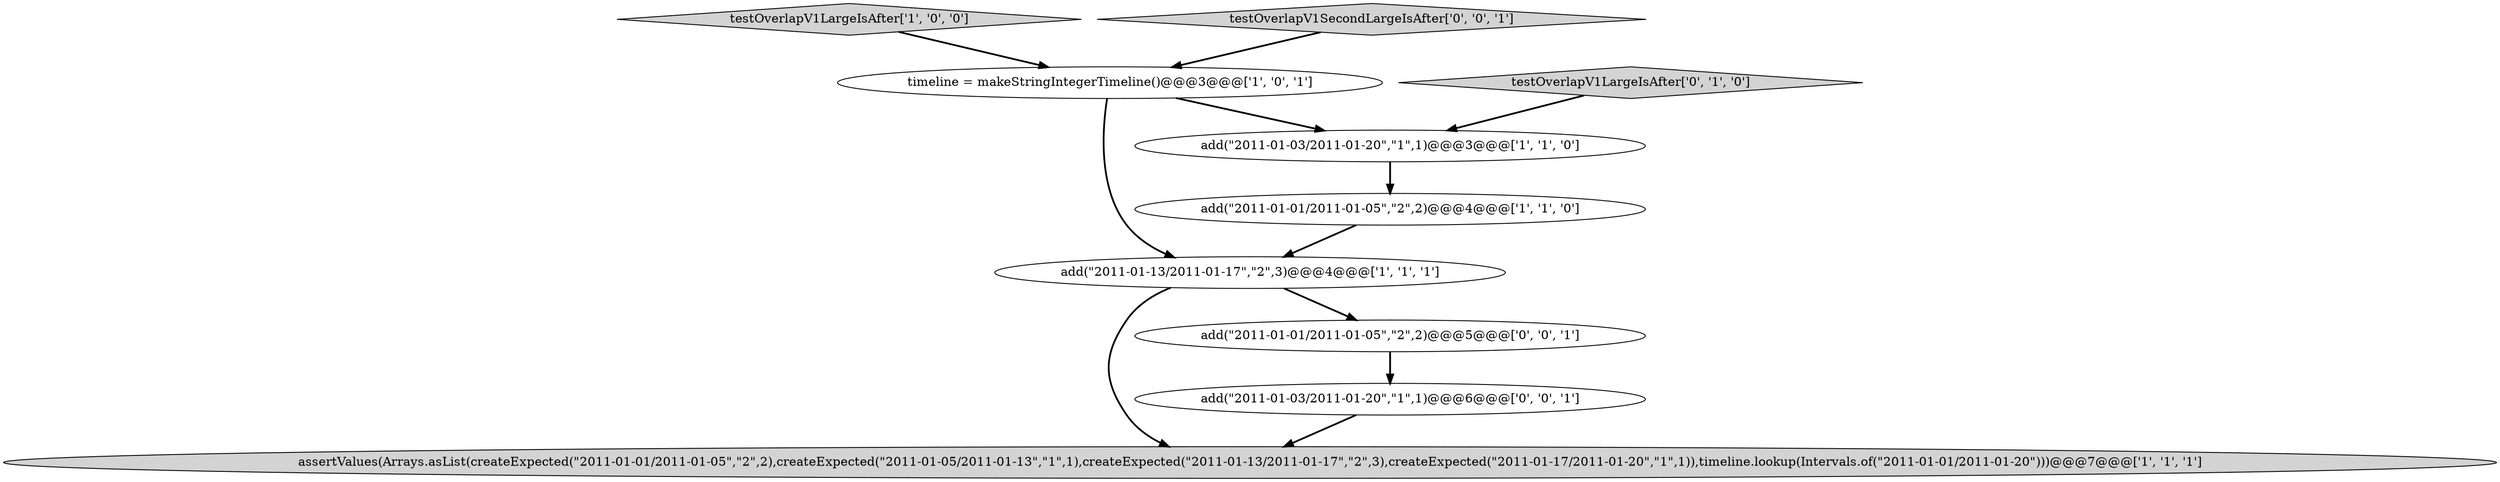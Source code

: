 digraph {
0 [style = filled, label = "testOverlapV1LargeIsAfter['1', '0', '0']", fillcolor = lightgray, shape = diamond image = "AAA0AAABBB1BBB"];
3 [style = filled, label = "add(\"2011-01-01/2011-01-05\",\"2\",2)@@@4@@@['1', '1', '0']", fillcolor = white, shape = ellipse image = "AAA0AAABBB1BBB"];
2 [style = filled, label = "assertValues(Arrays.asList(createExpected(\"2011-01-01/2011-01-05\",\"2\",2),createExpected(\"2011-01-05/2011-01-13\",\"1\",1),createExpected(\"2011-01-13/2011-01-17\",\"2\",3),createExpected(\"2011-01-17/2011-01-20\",\"1\",1)),timeline.lookup(Intervals.of(\"2011-01-01/2011-01-20\")))@@@7@@@['1', '1', '1']", fillcolor = lightgray, shape = ellipse image = "AAA0AAABBB1BBB"];
6 [style = filled, label = "testOverlapV1LargeIsAfter['0', '1', '0']", fillcolor = lightgray, shape = diamond image = "AAA0AAABBB2BBB"];
7 [style = filled, label = "add(\"2011-01-01/2011-01-05\",\"2\",2)@@@5@@@['0', '0', '1']", fillcolor = white, shape = ellipse image = "AAA0AAABBB3BBB"];
5 [style = filled, label = "add(\"2011-01-13/2011-01-17\",\"2\",3)@@@4@@@['1', '1', '1']", fillcolor = white, shape = ellipse image = "AAA0AAABBB1BBB"];
1 [style = filled, label = "add(\"2011-01-03/2011-01-20\",\"1\",1)@@@3@@@['1', '1', '0']", fillcolor = white, shape = ellipse image = "AAA0AAABBB1BBB"];
9 [style = filled, label = "add(\"2011-01-03/2011-01-20\",\"1\",1)@@@6@@@['0', '0', '1']", fillcolor = white, shape = ellipse image = "AAA0AAABBB3BBB"];
4 [style = filled, label = "timeline = makeStringIntegerTimeline()@@@3@@@['1', '0', '1']", fillcolor = white, shape = ellipse image = "AAA0AAABBB1BBB"];
8 [style = filled, label = "testOverlapV1SecondLargeIsAfter['0', '0', '1']", fillcolor = lightgray, shape = diamond image = "AAA0AAABBB3BBB"];
1->3 [style = bold, label=""];
7->9 [style = bold, label=""];
6->1 [style = bold, label=""];
5->7 [style = bold, label=""];
5->2 [style = bold, label=""];
3->5 [style = bold, label=""];
4->1 [style = bold, label=""];
8->4 [style = bold, label=""];
0->4 [style = bold, label=""];
9->2 [style = bold, label=""];
4->5 [style = bold, label=""];
}
